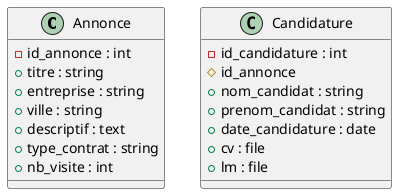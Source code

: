 @startuml MLD

class Annonce{
    -id_annonce : int
    +titre : string
    +entreprise : string
    +ville : string
    +descriptif : text
    +type_contrat : string
    +nb_visite : int                                                                
}

class Candidature{
    -id_candidature : int
    #id_annonce
    +nom_candidat : string
    +prenom_candidat : string
    +date_candidature : date
    +cv : file
    +lm : file
}



@enduml